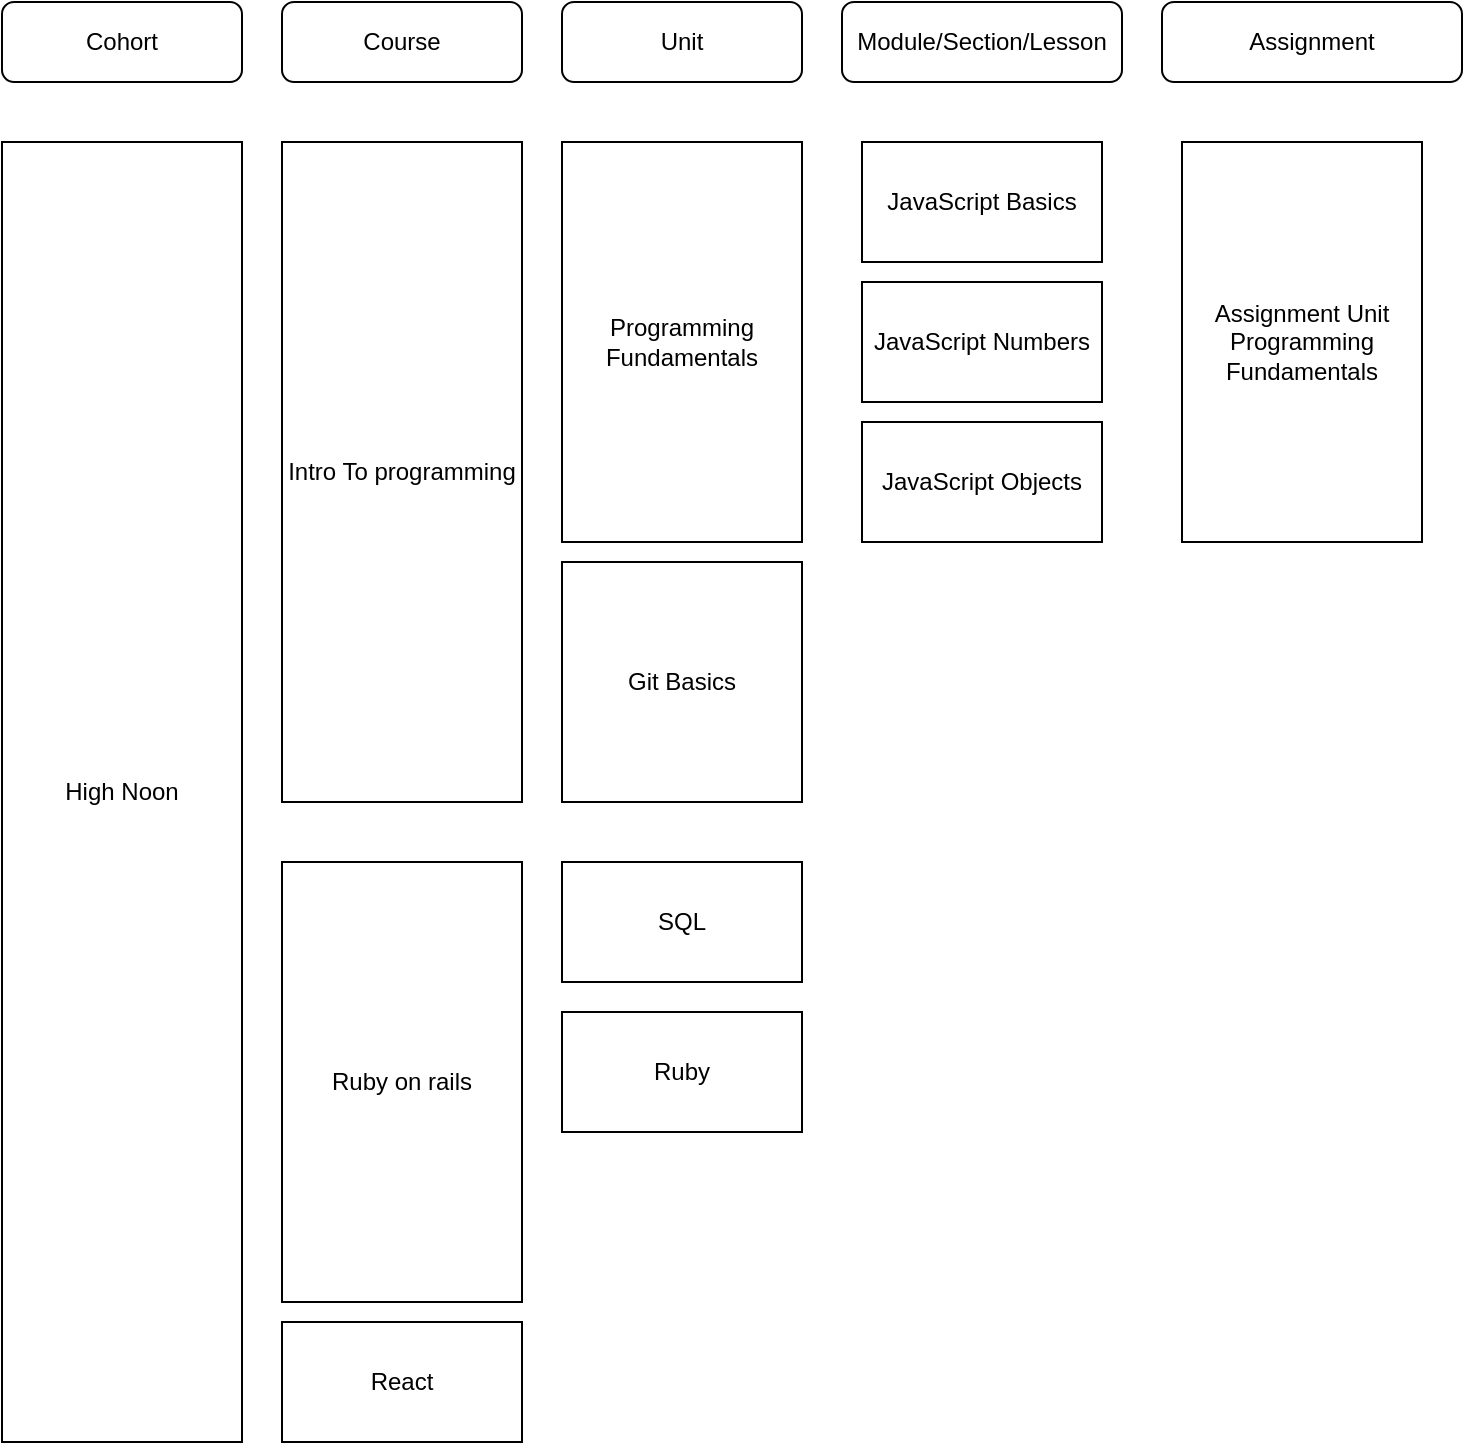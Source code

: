 <mxfile version="14.4.3" type="device"><diagram id="C5RBs43oDa-KdzZeNtuy" name="Page-1"><mxGraphModel dx="1474" dy="674" grid="1" gridSize="10" guides="1" tooltips="1" connect="1" arrows="1" fold="1" page="1" pageScale="1" pageWidth="827" pageHeight="1169" math="0" shadow="0"><root><mxCell id="WIyWlLk6GJQsqaUBKTNV-0"/><mxCell id="WIyWlLk6GJQsqaUBKTNV-1" parent="WIyWlLk6GJQsqaUBKTNV-0"/><mxCell id="WIyWlLk6GJQsqaUBKTNV-3" value="Cohort" style="rounded=1;whiteSpace=wrap;html=1;fontSize=12;glass=0;strokeWidth=1;shadow=0;" parent="WIyWlLk6GJQsqaUBKTNV-1" vertex="1"><mxGeometry x="160" y="80" width="120" height="40" as="geometry"/></mxCell><mxCell id="WIyWlLk6GJQsqaUBKTNV-7" value="Course" style="rounded=1;whiteSpace=wrap;html=1;fontSize=12;glass=0;strokeWidth=1;shadow=0;" parent="WIyWlLk6GJQsqaUBKTNV-1" vertex="1"><mxGeometry x="300" y="80" width="120" height="40" as="geometry"/></mxCell><mxCell id="WIyWlLk6GJQsqaUBKTNV-11" value="Module/Section/Lesson" style="rounded=1;whiteSpace=wrap;html=1;fontSize=12;glass=0;strokeWidth=1;shadow=0;" parent="WIyWlLk6GJQsqaUBKTNV-1" vertex="1"><mxGeometry x="580" y="80" width="140" height="40" as="geometry"/></mxCell><mxCell id="WIyWlLk6GJQsqaUBKTNV-12" value="Unit" style="rounded=1;whiteSpace=wrap;html=1;fontSize=12;glass=0;strokeWidth=1;shadow=0;" parent="WIyWlLk6GJQsqaUBKTNV-1" vertex="1"><mxGeometry x="440" y="80" width="120" height="40" as="geometry"/></mxCell><mxCell id="BYNyRwjqumPEPtFQpyms-0" value="Assignment" style="rounded=1;whiteSpace=wrap;html=1;fontSize=12;glass=0;strokeWidth=1;shadow=0;" vertex="1" parent="WIyWlLk6GJQsqaUBKTNV-1"><mxGeometry x="740" y="80" width="150" height="40" as="geometry"/></mxCell><mxCell id="BYNyRwjqumPEPtFQpyms-2" value="High Noon" style="rounded=0;whiteSpace=wrap;html=1;" vertex="1" parent="WIyWlLk6GJQsqaUBKTNV-1"><mxGeometry x="160" y="150" width="120" height="650" as="geometry"/></mxCell><mxCell id="BYNyRwjqumPEPtFQpyms-3" value="Ruby on rails" style="rounded=0;whiteSpace=wrap;html=1;" vertex="1" parent="WIyWlLk6GJQsqaUBKTNV-1"><mxGeometry x="300" y="510" width="120" height="220" as="geometry"/></mxCell><mxCell id="BYNyRwjqumPEPtFQpyms-4" value="Programming Fundamentals" style="rounded=0;whiteSpace=wrap;html=1;" vertex="1" parent="WIyWlLk6GJQsqaUBKTNV-1"><mxGeometry x="440" y="150" width="120" height="200" as="geometry"/></mxCell><mxCell id="BYNyRwjqumPEPtFQpyms-5" value="Intro To programming" style="rounded=0;whiteSpace=wrap;html=1;" vertex="1" parent="WIyWlLk6GJQsqaUBKTNV-1"><mxGeometry x="300" y="150" width="120" height="330" as="geometry"/></mxCell><mxCell id="BYNyRwjqumPEPtFQpyms-6" value="React" style="rounded=0;whiteSpace=wrap;html=1;" vertex="1" parent="WIyWlLk6GJQsqaUBKTNV-1"><mxGeometry x="300" y="740" width="120" height="60" as="geometry"/></mxCell><mxCell id="BYNyRwjqumPEPtFQpyms-7" value="Git Basics" style="rounded=0;whiteSpace=wrap;html=1;" vertex="1" parent="WIyWlLk6GJQsqaUBKTNV-1"><mxGeometry x="440" y="360" width="120" height="120" as="geometry"/></mxCell><mxCell id="BYNyRwjqumPEPtFQpyms-8" value="SQL" style="rounded=0;whiteSpace=wrap;html=1;" vertex="1" parent="WIyWlLk6GJQsqaUBKTNV-1"><mxGeometry x="440" y="510" width="120" height="60" as="geometry"/></mxCell><mxCell id="BYNyRwjqumPEPtFQpyms-9" value="Ruby" style="rounded=0;whiteSpace=wrap;html=1;" vertex="1" parent="WIyWlLk6GJQsqaUBKTNV-1"><mxGeometry x="440" y="585" width="120" height="60" as="geometry"/></mxCell><mxCell id="BYNyRwjqumPEPtFQpyms-11" value="JavaScript Basics" style="rounded=0;whiteSpace=wrap;html=1;" vertex="1" parent="WIyWlLk6GJQsqaUBKTNV-1"><mxGeometry x="590" y="150" width="120" height="60" as="geometry"/></mxCell><mxCell id="BYNyRwjqumPEPtFQpyms-12" value="JavaScript Numbers" style="rounded=0;whiteSpace=wrap;html=1;" vertex="1" parent="WIyWlLk6GJQsqaUBKTNV-1"><mxGeometry x="590" y="220" width="120" height="60" as="geometry"/></mxCell><mxCell id="BYNyRwjqumPEPtFQpyms-13" value="JavaScript Objects" style="rounded=0;whiteSpace=wrap;html=1;" vertex="1" parent="WIyWlLk6GJQsqaUBKTNV-1"><mxGeometry x="590" y="290" width="120" height="60" as="geometry"/></mxCell><mxCell id="BYNyRwjqumPEPtFQpyms-15" value="Assignment Unit Programming Fundamentals" style="rounded=0;whiteSpace=wrap;html=1;" vertex="1" parent="WIyWlLk6GJQsqaUBKTNV-1"><mxGeometry x="750" y="150" width="120" height="200" as="geometry"/></mxCell></root></mxGraphModel></diagram></mxfile>